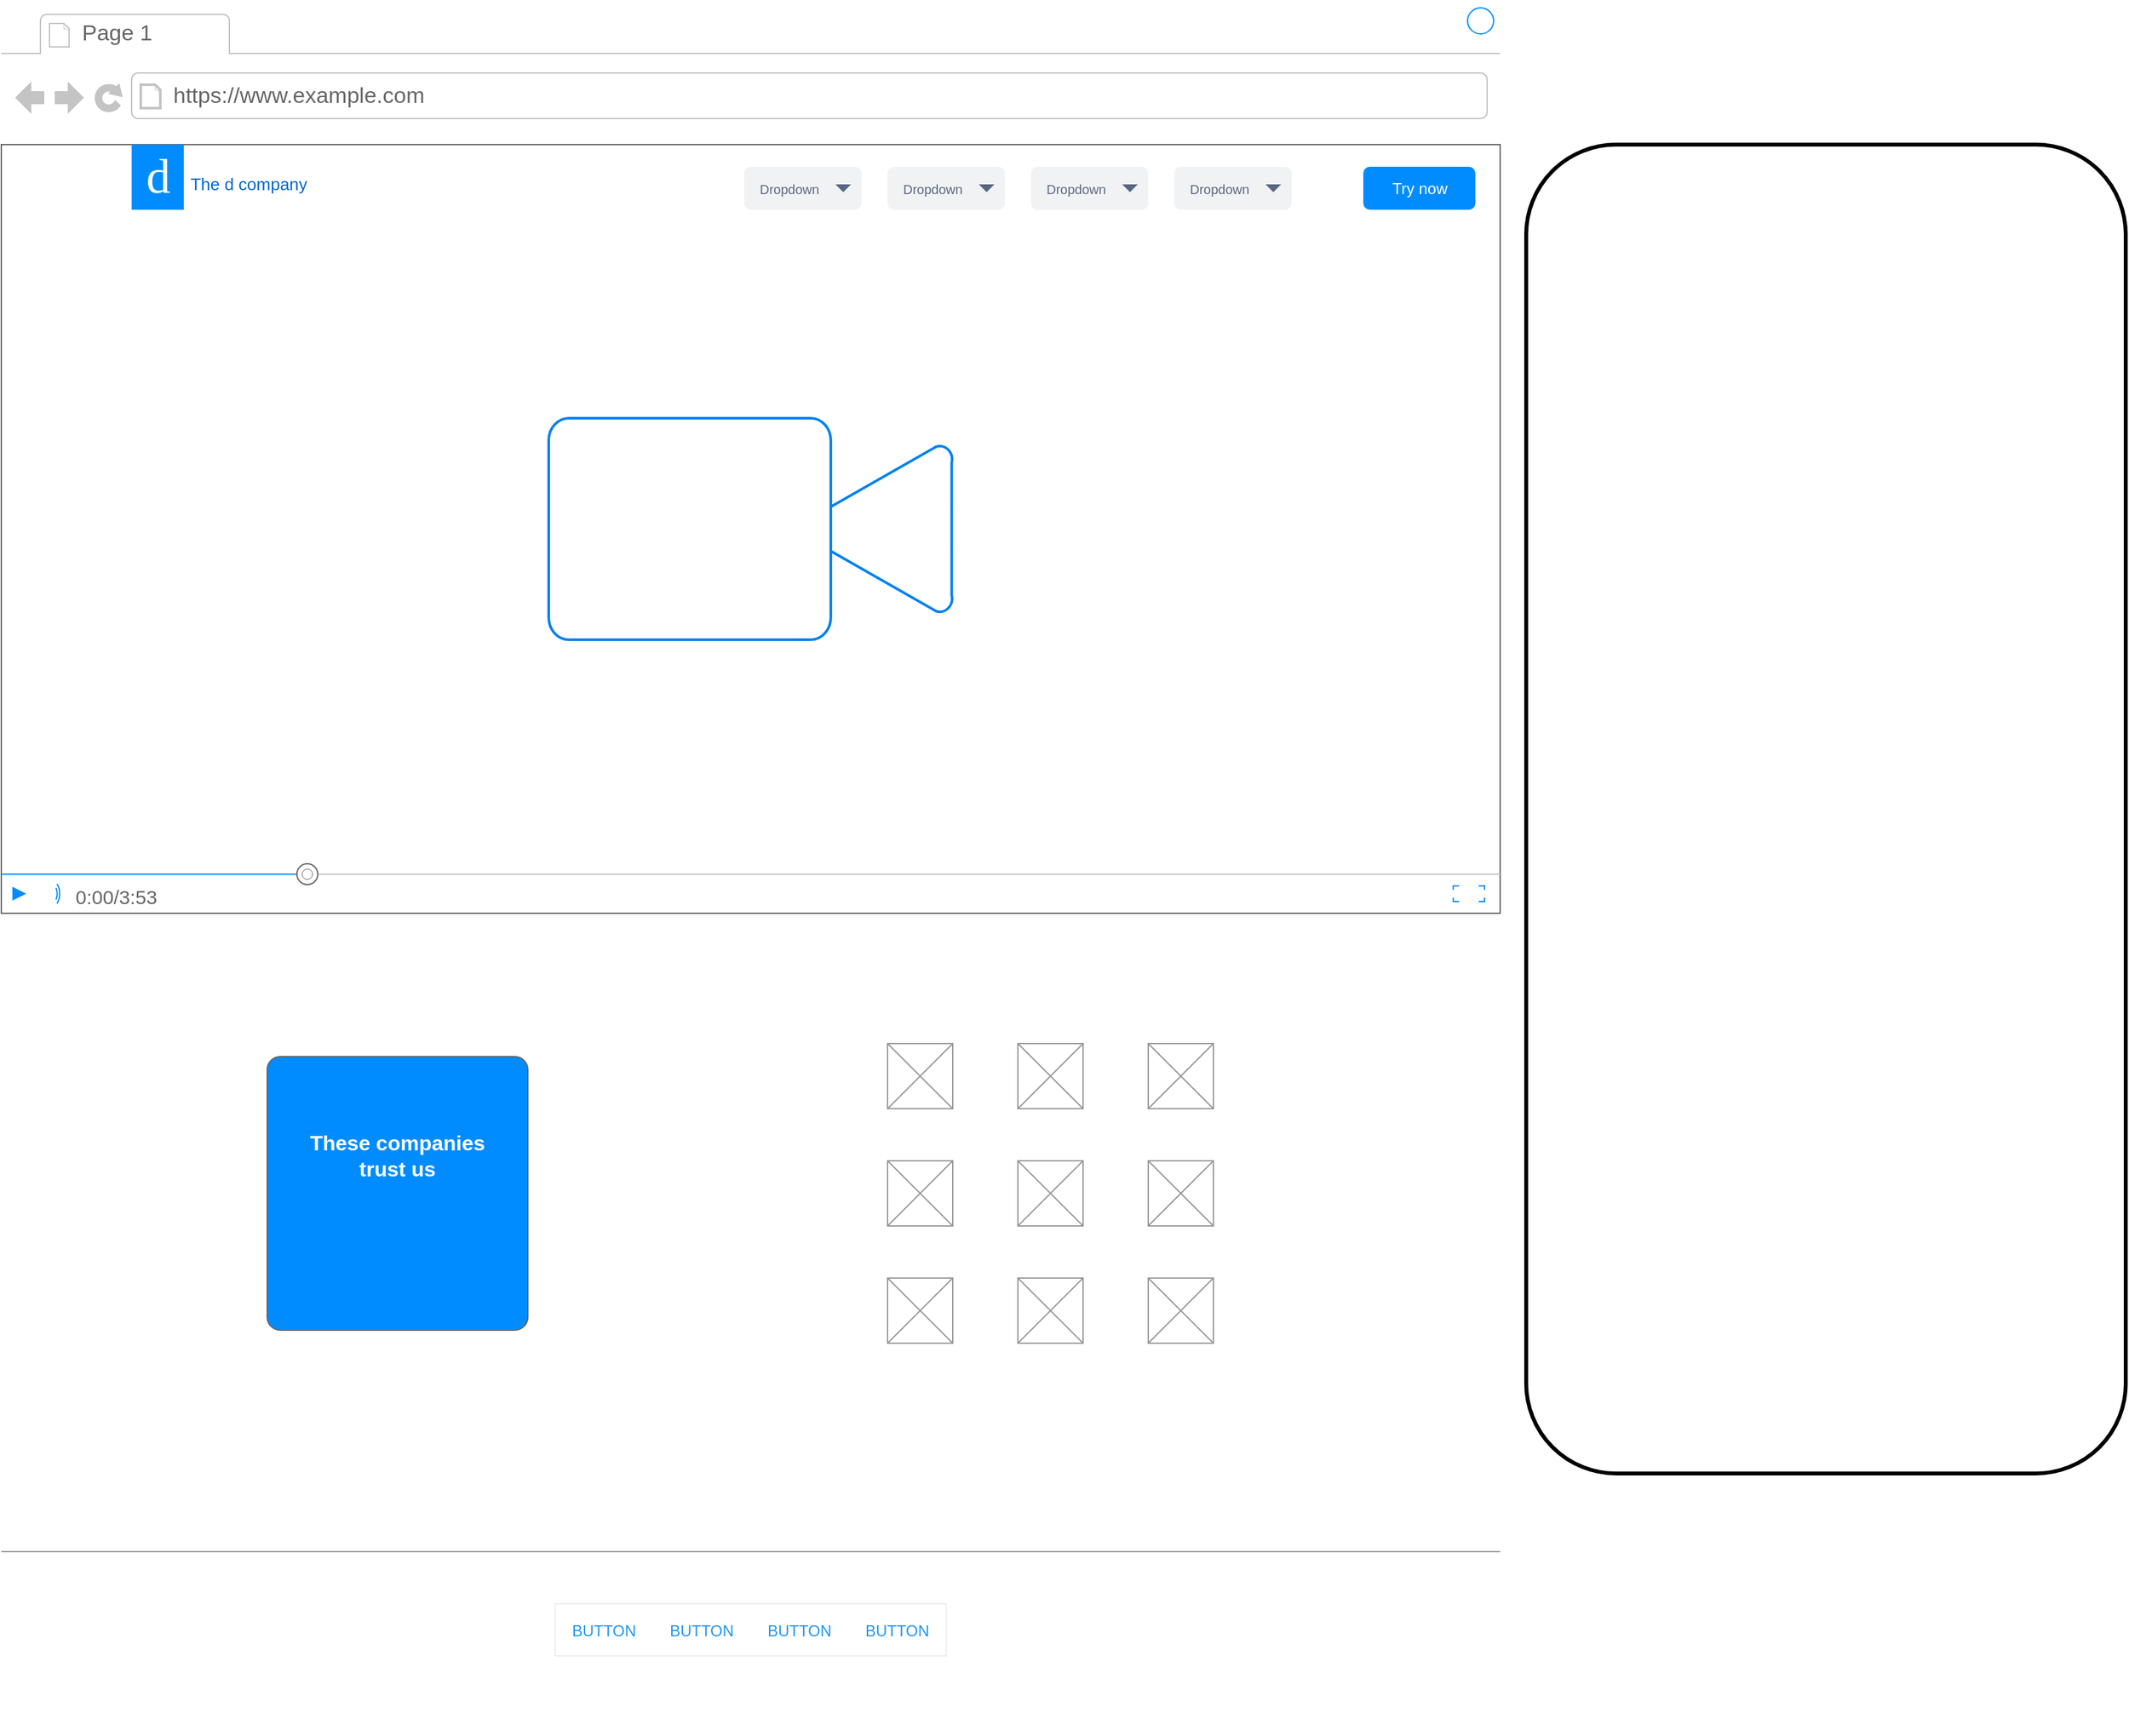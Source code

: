 <mxfile version="20.5.1" type="github">
  <diagram id="piDafpqhtRUU5qUU-vj8" name="Page-1">
    <mxGraphModel dx="2062" dy="1065" grid="1" gridSize="10" guides="1" tooltips="1" connect="1" arrows="1" fold="1" page="1" pageScale="1" pageWidth="827" pageHeight="1169" math="0" shadow="0">
      <root>
        <mxCell id="0" />
        <mxCell id="1" parent="0" />
        <mxCell id="8962rQQDY3VNNf6We3Pp-1" value="" style="strokeWidth=1;shadow=0;dashed=0;align=center;html=1;shape=mxgraph.mockup.containers.browserWindow;rSize=0;strokeColor2=#008cff;strokeColor3=#c4c4c4;mainText=,;recursiveResize=0;strokeColor=#FFFFFF;fontColor=#FFFFFF;" parent="1" vertex="1">
          <mxGeometry x="10" y="10" width="1150" height="1330" as="geometry" />
        </mxCell>
        <mxCell id="8962rQQDY3VNNf6We3Pp-2" value="Page 1" style="strokeWidth=1;shadow=0;dashed=0;align=center;html=1;shape=mxgraph.mockup.containers.anchor;fontSize=17;fontColor=#666666;align=left;" parent="8962rQQDY3VNNf6We3Pp-1" vertex="1">
          <mxGeometry x="60" y="12" width="110" height="26" as="geometry" />
        </mxCell>
        <mxCell id="8962rQQDY3VNNf6We3Pp-3" value="https://www.example.com" style="strokeWidth=1;shadow=0;dashed=0;align=center;html=1;shape=mxgraph.mockup.containers.anchor;rSize=0;fontSize=17;fontColor=#666666;align=left;" parent="8962rQQDY3VNNf6We3Pp-1" vertex="1">
          <mxGeometry x="130" y="60" width="250" height="26" as="geometry" />
        </mxCell>
        <mxCell id="8962rQQDY3VNNf6We3Pp-4" value="" style="verticalLabelPosition=bottom;shadow=0;dashed=0;align=center;html=1;verticalAlign=top;strokeWidth=1;shape=mxgraph.mockup.containers.videoPlayer;strokeColor=#666666;strokeColor2=#008cff;strokeColor3=#c4c4c4;textColor=#666666;fillColor2=#008cff;barHeight=30;barPos=20;" parent="8962rQQDY3VNNf6We3Pp-1" vertex="1">
          <mxGeometry y="110" width="1150" height="590" as="geometry" />
        </mxCell>
        <mxCell id="8962rQQDY3VNNf6We3Pp-6" value="Dropdown" style="rounded=1;fillColor=#F1F2F4;strokeColor=none;html=1;fontColor=#596780;align=left;fontSize=10;spacingLeft=10" parent="8962rQQDY3VNNf6We3Pp-1" vertex="1">
          <mxGeometry x="900" y="127" width="90" height="33" as="geometry" />
        </mxCell>
        <mxCell id="8962rQQDY3VNNf6We3Pp-7" value="" style="shape=triangle;direction=south;fillColor=#596780;strokeColor=none;html=1" parent="8962rQQDY3VNNf6We3Pp-6" vertex="1">
          <mxGeometry x="1" y="0.5" width="12" height="6" relative="1" as="geometry">
            <mxPoint x="-20" y="-3" as="offset" />
          </mxGeometry>
        </mxCell>
        <mxCell id="8962rQQDY3VNNf6We3Pp-8" value="Dropdown" style="rounded=1;fillColor=#F1F2F4;strokeColor=none;html=1;fontColor=#596780;align=left;fontSize=10;spacingLeft=10" parent="8962rQQDY3VNNf6We3Pp-1" vertex="1">
          <mxGeometry x="790" y="127" width="90" height="33" as="geometry" />
        </mxCell>
        <mxCell id="8962rQQDY3VNNf6We3Pp-9" value="" style="shape=triangle;direction=south;fillColor=#596780;strokeColor=none;html=1" parent="8962rQQDY3VNNf6We3Pp-8" vertex="1">
          <mxGeometry x="1" y="0.5" width="12" height="6" relative="1" as="geometry">
            <mxPoint x="-20" y="-3" as="offset" />
          </mxGeometry>
        </mxCell>
        <mxCell id="8962rQQDY3VNNf6We3Pp-10" value="Dropdown" style="rounded=1;fillColor=#F1F2F4;strokeColor=none;html=1;fontColor=#596780;align=left;fontSize=10;spacingLeft=10" parent="8962rQQDY3VNNf6We3Pp-1" vertex="1">
          <mxGeometry x="680" y="127" width="90" height="33" as="geometry" />
        </mxCell>
        <mxCell id="8962rQQDY3VNNf6We3Pp-11" value="" style="shape=triangle;direction=south;fillColor=#596780;strokeColor=none;html=1" parent="8962rQQDY3VNNf6We3Pp-10" vertex="1">
          <mxGeometry x="1" y="0.5" width="12" height="6" relative="1" as="geometry">
            <mxPoint x="-20" y="-3" as="offset" />
          </mxGeometry>
        </mxCell>
        <mxCell id="8962rQQDY3VNNf6We3Pp-12" value="Dropdown" style="rounded=1;fillColor=#F1F2F4;strokeColor=none;html=1;fontColor=#596780;align=left;fontSize=10;spacingLeft=10" parent="8962rQQDY3VNNf6We3Pp-1" vertex="1">
          <mxGeometry x="570" y="127" width="90" height="33" as="geometry" />
        </mxCell>
        <mxCell id="8962rQQDY3VNNf6We3Pp-13" value="" style="shape=triangle;direction=south;fillColor=#596780;strokeColor=none;html=1" parent="8962rQQDY3VNNf6We3Pp-12" vertex="1">
          <mxGeometry x="1" y="0.5" width="12" height="6" relative="1" as="geometry">
            <mxPoint x="-20" y="-3" as="offset" />
          </mxGeometry>
        </mxCell>
        <mxCell id="8962rQQDY3VNNf6We3Pp-14" value="Try now" style="rounded=1;align=center;strokeColor=none;html=1;fontColor=#ffffff;fontSize=12;fillColor=#008CFF;" parent="8962rQQDY3VNNf6We3Pp-1" vertex="1">
          <mxGeometry x="1045" y="127" width="86" height="33" as="geometry" />
        </mxCell>
        <mxCell id="8962rQQDY3VNNf6We3Pp-16" value="The d company" style="text;html=1;strokeColor=none;fillColor=none;align=center;verticalAlign=middle;whiteSpace=wrap;rounded=0;fontSize=13;fontColor=#0066CC;" parent="8962rQQDY3VNNf6We3Pp-1" vertex="1">
          <mxGeometry x="140" y="130" width="100" height="20" as="geometry" />
        </mxCell>
        <mxCell id="8962rQQDY3VNNf6We3Pp-17" value="" style="html=1;verticalLabelPosition=bottom;align=center;labelBackgroundColor=#ffffff;verticalAlign=top;strokeWidth=2;strokeColor=#0080F0;shadow=0;dashed=0;shape=mxgraph.ios7.icons.video_conversation;fontSize=13;fontColor=#0066CC;" parent="8962rQQDY3VNNf6We3Pp-1" vertex="1">
          <mxGeometry x="420" y="320" width="310" height="170" as="geometry" />
        </mxCell>
        <mxCell id="8962rQQDY3VNNf6We3Pp-18" value="" style="verticalLabelPosition=bottom;shadow=0;dashed=0;align=center;html=1;verticalAlign=top;strokeWidth=1;shape=mxgraph.mockup.graphics.simpleIcon;strokeColor=#999999;fontSize=13;fontColor=#0066CC;" parent="8962rQQDY3VNNf6We3Pp-1" vertex="1">
          <mxGeometry x="680" y="800" width="50" height="50" as="geometry" />
        </mxCell>
        <mxCell id="8962rQQDY3VNNf6We3Pp-19" value="" style="verticalLabelPosition=bottom;shadow=0;dashed=0;align=center;html=1;verticalAlign=top;strokeWidth=1;shape=mxgraph.mockup.graphics.simpleIcon;strokeColor=#999999;fontSize=13;fontColor=#0066CC;" parent="8962rQQDY3VNNf6We3Pp-1" vertex="1">
          <mxGeometry x="780" y="800" width="50" height="50" as="geometry" />
        </mxCell>
        <mxCell id="8962rQQDY3VNNf6We3Pp-20" value="" style="verticalLabelPosition=bottom;shadow=0;dashed=0;align=center;html=1;verticalAlign=top;strokeWidth=1;shape=mxgraph.mockup.graphics.simpleIcon;strokeColor=#999999;fontSize=13;fontColor=#0066CC;" parent="8962rQQDY3VNNf6We3Pp-1" vertex="1">
          <mxGeometry x="880" y="800" width="50" height="50" as="geometry" />
        </mxCell>
        <mxCell id="8962rQQDY3VNNf6We3Pp-21" value="" style="verticalLabelPosition=bottom;shadow=0;dashed=0;align=center;html=1;verticalAlign=top;strokeWidth=1;shape=mxgraph.mockup.graphics.simpleIcon;strokeColor=#999999;fontSize=13;fontColor=#0066CC;" parent="8962rQQDY3VNNf6We3Pp-1" vertex="1">
          <mxGeometry x="680" y="890" width="50" height="50" as="geometry" />
        </mxCell>
        <mxCell id="8962rQQDY3VNNf6We3Pp-22" value="" style="verticalLabelPosition=bottom;shadow=0;dashed=0;align=center;html=1;verticalAlign=top;strokeWidth=1;shape=mxgraph.mockup.graphics.simpleIcon;strokeColor=#999999;fontSize=13;fontColor=#0066CC;" parent="8962rQQDY3VNNf6We3Pp-1" vertex="1">
          <mxGeometry x="780" y="890" width="50" height="50" as="geometry" />
        </mxCell>
        <mxCell id="8962rQQDY3VNNf6We3Pp-23" value="" style="verticalLabelPosition=bottom;shadow=0;dashed=0;align=center;html=1;verticalAlign=top;strokeWidth=1;shape=mxgraph.mockup.graphics.simpleIcon;strokeColor=#999999;fontSize=13;fontColor=#0066CC;" parent="8962rQQDY3VNNf6We3Pp-1" vertex="1">
          <mxGeometry x="880" y="890" width="50" height="50" as="geometry" />
        </mxCell>
        <mxCell id="8962rQQDY3VNNf6We3Pp-24" value="" style="verticalLabelPosition=bottom;shadow=0;dashed=0;align=center;html=1;verticalAlign=top;strokeWidth=1;shape=mxgraph.mockup.graphics.simpleIcon;strokeColor=#999999;fontSize=13;fontColor=#0066CC;" parent="8962rQQDY3VNNf6We3Pp-1" vertex="1">
          <mxGeometry x="680" y="980" width="50" height="50" as="geometry" />
        </mxCell>
        <mxCell id="8962rQQDY3VNNf6We3Pp-25" value="" style="verticalLabelPosition=bottom;shadow=0;dashed=0;align=center;html=1;verticalAlign=top;strokeWidth=1;shape=mxgraph.mockup.graphics.simpleIcon;strokeColor=#999999;fontSize=13;fontColor=#0066CC;" parent="8962rQQDY3VNNf6We3Pp-1" vertex="1">
          <mxGeometry x="780" y="980" width="50" height="50" as="geometry" />
        </mxCell>
        <mxCell id="8962rQQDY3VNNf6We3Pp-26" value="" style="verticalLabelPosition=bottom;shadow=0;dashed=0;align=center;html=1;verticalAlign=top;strokeWidth=1;shape=mxgraph.mockup.graphics.simpleIcon;strokeColor=#999999;fontSize=13;fontColor=#0066CC;" parent="8962rQQDY3VNNf6We3Pp-1" vertex="1">
          <mxGeometry x="880" y="980" width="50" height="50" as="geometry" />
        </mxCell>
        <mxCell id="8962rQQDY3VNNf6We3Pp-27" value="" style="strokeWidth=1;shadow=0;dashed=0;align=center;html=1;shape=mxgraph.mockup.buttons.multiButton;fillColor=#008cff;strokeColor=#666666;mainText=;subText=;fontSize=13;fontColor=#0066CC;" parent="8962rQQDY3VNNf6We3Pp-1" vertex="1">
          <mxGeometry x="204" y="810" width="200" height="210" as="geometry" />
        </mxCell>
        <mxCell id="8962rQQDY3VNNf6We3Pp-28" value="These companies&lt;br&gt;trust us" style="strokeWidth=1;shadow=0;dashed=0;align=center;html=1;shape=mxgraph.mockup.anchor;fontSize=16;fontColor=#ffffff;fontStyle=1;whiteSpace=wrap;" parent="8962rQQDY3VNNf6We3Pp-27" vertex="1">
          <mxGeometry y="33.6" width="200" height="84" as="geometry" />
        </mxCell>
        <mxCell id="8962rQQDY3VNNf6We3Pp-29" value="" style="strokeWidth=1;shadow=0;dashed=0;align=center;html=1;shape=mxgraph.mockup.anchor;fontSize=12;fontColor=#ffffff;fontStyle=1;whiteSpace=wrap;" parent="8962rQQDY3VNNf6We3Pp-27" vertex="1">
          <mxGeometry y="126" width="200" height="42" as="geometry" />
        </mxCell>
        <mxCell id="8962rQQDY3VNNf6We3Pp-35" value="" style="verticalLabelPosition=bottom;shadow=0;dashed=0;align=center;html=1;verticalAlign=top;strokeWidth=1;shape=mxgraph.mockup.markup.line;strokeColor=#999999;fillColor=#008CFF;fontSize=13;fontColor=#0066CC;" parent="8962rQQDY3VNNf6We3Pp-1" vertex="1">
          <mxGeometry y="1180" width="1150" height="20" as="geometry" />
        </mxCell>
        <mxCell id="8962rQQDY3VNNf6We3Pp-30" value="" style="shape=rect;fillColor=#ffffff;strokeColor=#eeeeee;shadow=0;fontSize=13;fontColor=#0066CC;" parent="8962rQQDY3VNNf6We3Pp-1" vertex="1">
          <mxGeometry x="425" y="1230" width="300" height="40" as="geometry" />
        </mxCell>
        <mxCell id="8962rQQDY3VNNf6We3Pp-31" value="BUTTON" style="shape=rect;strokeColor=none;fillColor=none;fontSize=12;fontColor=#2196F3;dashed=0;" parent="8962rQQDY3VNNf6We3Pp-30" vertex="1">
          <mxGeometry width="75" height="40" as="geometry" />
        </mxCell>
        <mxCell id="8962rQQDY3VNNf6We3Pp-32" value="BUTTON" style="shape=rect;strokeColor=none;fillColor=none;fontSize=12;fontColor=#2196F3;dashed=0;" parent="8962rQQDY3VNNf6We3Pp-30" vertex="1">
          <mxGeometry x="75" width="75" height="40" as="geometry" />
        </mxCell>
        <mxCell id="8962rQQDY3VNNf6We3Pp-33" value="BUTTON" style="shape=rect;strokeColor=none;fillColor=none;fontSize=12;fontColor=#2196F3;dashed=0;" parent="8962rQQDY3VNNf6We3Pp-30" vertex="1">
          <mxGeometry x="150" width="75" height="40" as="geometry" />
        </mxCell>
        <mxCell id="8962rQQDY3VNNf6We3Pp-34" value="BUTTON" style="shape=rect;strokeColor=none;fillColor=none;fontSize=12;fontColor=#2196F3;dashed=0;" parent="8962rQQDY3VNNf6We3Pp-30" vertex="1">
          <mxGeometry x="225" width="75" height="40" as="geometry" />
        </mxCell>
        <mxCell id="8962rQQDY3VNNf6We3Pp-36" value="" style="shape=image;html=1;verticalAlign=top;verticalLabelPosition=bottom;labelBackgroundColor=#ffffff;imageAspect=0;aspect=fixed;image=https://cdn3.iconfinder.com/data/icons/peelicons-vol-1/50/LinkedIn-128.png;fillColor=#008CFF;fontSize=13;fontColor=#0066CC;" parent="8962rQQDY3VNNf6We3Pp-1" vertex="1">
          <mxGeometry x="870" y="1235" width="30" height="30" as="geometry" />
        </mxCell>
        <mxCell id="8962rQQDY3VNNf6We3Pp-37" value="" style="shape=image;html=1;verticalAlign=top;verticalLabelPosition=bottom;labelBackgroundColor=#ffffff;imageAspect=0;aspect=fixed;image=https://cdn3.iconfinder.com/data/icons/peelicons-vol-1/50/Facebook-128.png;fillColor=#008CFF;fontSize=13;fontColor=#0066CC;" parent="8962rQQDY3VNNf6We3Pp-1" vertex="1">
          <mxGeometry x="920" y="1235" width="30" height="30" as="geometry" />
        </mxCell>
        <mxCell id="8962rQQDY3VNNf6We3Pp-38" value="" style="shape=image;html=1;verticalAlign=top;verticalLabelPosition=bottom;labelBackgroundColor=#ffffff;imageAspect=0;aspect=fixed;image=https://cdn3.iconfinder.com/data/icons/peelicons-vol-1/50/Twitter-128.png;fillColor=#008CFF;fontSize=13;fontColor=#0066CC;" parent="8962rQQDY3VNNf6We3Pp-1" vertex="1">
          <mxGeometry x="970" y="1235" width="30" height="30" as="geometry" />
        </mxCell>
        <mxCell id="seymav8gBYocV3_De4xC-2" value="d" style="text;html=1;align=center;verticalAlign=middle;resizable=0;points=[];autosize=1;fontSize=37;fontFamily=Tahoma;fillColor=#008CFF;fontColor=#FFFFFF;" parent="8962rQQDY3VNNf6We3Pp-1" vertex="1">
          <mxGeometry x="100" y="110" width="40" height="50" as="geometry" />
        </mxCell>
        <object label="" DiscordApp="957107866324570153" id="Vnu6diiviEGlQfB0yTXM-1">
          <mxCell style="whiteSpace=wrap;html=1;perimeterSpacing=15;rounded=1;strokeWidth=3;&#xa;/**&#xa; * Name:        DiscordIntegrator&#xa; * Author:      KockaAdmiralac &lt;wikia@kocka.tech&gt;&#xa; * Description: Allows intergration with Discord [https://discord.com]&#xa; */&#xa;(function() {&#xa;    &#39;use strict&#39;;&#xa;    var mconfig = mw.config.get([&#xa;        &#39;wgContentLanguage&#39;,&#xa;        &#39;wgUserLanguage&#39;,&#xa;        &#39;wgUserName&#39;&#xa;    ]);&#xa;    if (window.DiscordIntegratorLoaded) {&#xa;        return;&#xa;    }&#xa;    window.DiscordIntegratorLoaded = true;&#xa;    /**&#xa;     * Main object&#xa;     * @static&#xa;     */&#xa;    var DiscordIntegrator = {&#xa;        /**&#xa;         * Configuration for the plugin&#xa;         * @property config&#xa;         * @type {Object}&#xa;         */&#xa;        config: (window.DiscordIntegratorConfig || {}).siderail || {},&#xa;        /**&#xa;         * Preloads translations.&#xa;         */&#xa;        imported: function(i18n) {&#xa;            $.when(&#xa;                window.dev.i18n.loadMessages(&#39;DiscordIntegrator&#39;, {&#xa;                    cacheVersion: 3&#xa;                }),&#xa;                mw.loader.using(&#39;mediawiki.api&#39;)&#xa;            ).then($.proxy(this.preload, this));&#xa;        },&#xa;        /**&#xa;         * Preload resources&#xa;         */&#xa;        preload: function(i18n) {&#xa;            this.i18n = i18n;&#xa;            mw.hook(&#39;wikipage.content&#39;).add($.proxy(this.insertToContent, this));&#xa;            this.api = new mw.Api();&#xa;            this.api.get({&#xa;                action: &#39;query&#39;,&#xa;                meta: &#39;allmessages&#39;,&#xa;                ammessages: [&#xa;                    &#39;id&#39;,&#xa;                    &#39;title&#39;,&#xa;                    &#39;moduleHeight&#39;,&#xa;                    &#39;theme&#39;,&#xa;                    &#39;width&#39;,&#xa;                    &#39;height&#39;,&#xa;                    &#39;text&#39;,&#xa;                    &#39;logged-in&#39;,&#xa;                    &#39;footer&#39;,&#xa;                    &#39;username&#39;&#xa;                ].map(function(el) {&#xa;                    return &#39;Custom-DiscordIntegrator-config-&#39; + el;&#xa;                }).join(&#39;|&#39;),&#xa;                amlang: mconfig.wgUserLanguage === &#39;qqx&#39; ?&#xa;                    mconfig.wgContentLanguage :&#xa;                    mconfig.wgUserLanguage,&#xa;                uselang: &#39;content&#39;, // T97096&#xa;                smaxage: 300,&#xa;                maxage: 300&#xa;            }).done($.proxy(function(d) {&#xa;                if (!d.error) {&#xa;                    d.query.allmessages.forEach(function(el) {&#xa;                        if(el[&#39;*&#39;]) {&#xa;                            this.config[el.name.substring(32)] = el[&#39;*&#39;];&#xa;                        }&#xa;                    }, this);&#xa;                    this._loading = 0;&#xa;                    [&#39;text&#39;, &#39;title&#39;, &#39;footer&#39;].forEach(this.parse, this);&#xa;                    if (this._loading === 0) {&#xa;                        this.init();&#xa;                    }&#xa;                }&#xa;            }, this));&#xa;        },&#xa;        /**&#xa;         * Parse the configuration that needs to be parsed&#xa;         */&#xa;        parse: function(msg) {&#xa;            if (this.config[msg]) {&#xa;                ++this._loading;&#xa;                this.api.get({&#xa;                    action: &#39;parse&#39;,&#xa;                    text: this.config[msg]&#xa;                }).done($.proxy(function(d) {&#xa;                    if (!d.error) {&#xa;                        this.config[msg] = d.parse.text[&#39;*&#39;];&#xa;                        if (--this._loading === 0) {&#xa;                            this.init();&#xa;                        }&#xa;                    }&#xa;                }, this));&#xa;            }&#xa;        },&#xa;        /**&#xa;         * Initializing&#xa;         */&#xa;        init: function() {&#xa;            if (this.config.id &amp;&amp; $(&#39;#WikiaRail&#39;).length &gt; 0) {&#xa;                var clas = $(&#39;#WikiaRail&#39;).attr(&#39;class&#39;);&#xa;                if (clas) {&#xa;                    var classSplit = clas.split(/\s+/);&#xa;                    if (classSplit.indexOf(&#39;loaded&#39;) === -1 &amp;&amp; classSplit.indexOf(&#39;is-ready&#39;) === -1) {&#xa;                        $(&#39;#WikiaRail&#39;).on(&#39;afterLoad.rail&#39;, $.proxy(this.insertToSiderail, this));&#xa;                    } else {&#xa;                        this.insertToSiderail();&#xa;                    }&#xa;                } else {&#xa;                    this.insertToSiderail();&#xa;                }&#xa;            }&#xa;        },&#xa;        /**&#xa;         * Inserting the widget to siderail&#xa;         */&#xa;        insertToSiderail: function() {&#xa;            var filter = $(&#39;#top-right-boxad-wrapper, #top-boxad-wrapper, #NATIVE_TABOOLA_RAIL, .content-review-module&#39;).last();&#xa;            // TODO: Insert some user configuration here&#xa;            var el = $(&#39;&lt;div&gt;&#39;, { class: &#39;DiscordIntegratorModule rail-module&#39; });&#xa;            if (this.config.title) {&#xa;                el.append(&#xa;                    $(&#39;&lt;h2&gt;&#39;, {&#xa;                        &#39;class&#39;: &#39;activity-heading&#39;,&#xa;                        html: this.config.title.trim()&#xa;                    })&#xa;                );&#xa;            }&#xa;            if (this.config.text) {&#xa;                el.append(&#xa;                    $(&#39;&lt;p&gt;&#39;, {&#xa;                        id: &#39;DiscordIntegratorModuleText&#39;,&#xa;                        html: this.config.text&#xa;                    })&#xa;                );&#xa;            }&#xa;            el.append(this.generateContent(this.config));&#xa;            if (this.config.footer) {&#xa;                el.append(&#xa;                    $(&#39;&lt;p&gt;&#39;, {&#xa;                        id: &#39;DiscordIntegratorModuleFooter&#39;,&#xa;                        html: this.config.footer&#xa;                    })&#xa;                );&#xa;            }&#xa;            if (filter.length &gt; 0) {&#xa;                el.insertAfter(filter);&#xa;            } else {&#xa;                $(&#39;#WikiaRail&#39;).prepend(el);&#xa;            }&#xa;            if (this.config.moduleHeight) {&#xa;                mw.util.addCSS(&#39;.DiscordIntegratorModule { height: &#39; + Number(this.config.moduleHeight) + &#39;px; }&#39;);&#xa;            }&#xa;            mw.hook(&#39;DiscordIntegrator.added&#39;).fire(el);&#xa;        },&#xa;        /**&#xa;         * Finding the designated places in content&#xa;         * in which to place the widget and placing it&#xa;         */&#xa;        insertToContent: function($content) {&#xa;            $content.find(&#39;.DiscordIntegrator:not(.loaded)&#39;).each($.proxy(function(cabbage, el) {&#xa;                el = $(el);&#xa;                el.html(this.generateContent(el.data()))&#xa;                  .addClass(&#39;loaded&#39;);&#xa;            }, this));&#xa;        },&#xa;        /**&#xa;         * Determines the theme of the widget.&#xa;         * @param {string} config Configured theme&#xa;         * @return {string} &#39;light&#39; or &#39;dark&#39; depending on the wiki theme and configuration&#xa;         */&#xa;        determineTheme: function(config) {&#xa;            // If explicitly configured to light or dark.&#xa;            if (config === &#39;dark&#39;) {&#xa;                return &#39;dark&#39;;&#xa;            }&#xa;            if (config === &#39;light&#39;) {&#xa;                return &#39;light&#39;;&#xa;            }&#xa;            // If not configured, and the current FandomDesktop theme is set.&#xa;            if ($(&#39;body&#39;).hasClass(&#39;theme-fandomdesktop-light&#39;)) {&#xa;                return &#39;light&#39;;&#xa;            }&#xa;            if ($(&#39;body&#39;).hasClass(&#39;theme-fandomdesktop-dark&#39;)) {&#xa;                return &#39;dark&#39;;&#xa;            }&#xa;            // Otherwise, default to dark.&#xa;            return &#39;dark&#39;;&#xa;        },&#xa;        /**&#xa;         * Generating widget content from an object&#xa;         * @return {string} Content of the widget&#xa;         */&#xa;        generateContent: function(config) {&#xa;            if (!config.id || !String(config.id).match(/\d{17,19}/)) {&#xa;                return this.i18n.msg(&#39;error&#39;).parse();&#xa;            }&#xa;            if (&#xa;                (&#xa;                    config.loggedIn === true ||&#xa;                    Boolean(config[&#39;logged-in&#39;]) === true &amp;&amp;&#xa;                    config[&#39;logged-in&#39;] !== &#39;false&#39; &amp;&amp;&#xa;                    config[&#39;logged-in&#39;] !== &#39;{{{loggedIn}}}&#39;&#xa;                ) &amp;&amp; !mconfig.wgUserName&#xa;            ) {&#xa;                return this.i18n.msg(&#39;login&#39;).parse();&#xa;            }&#xa;            var username = config.username === &#39;@disabled&#39; ?&#xa;                 &#39;&#39; :&#xa;                 config.username === &#39;@function&#39; &amp;&amp;&#xa;                 typeof window.DiscordIntegratorGetUsername === &#39;function&#39; ?&#xa;                     window.DiscordIntegratorGetUsername() :&#xa;                     config.username || mconfig.wgUserName;&#xa;            return mw.html.element(&#39;iframe&#39;, {&#xa;                src: &#39;https://discord.com/widget?id=&#39; + config.id +&#xa;                     &#39;&amp;theme=&#39; + this.determineTheme(config.theme) +&#xa;                     &#39;&amp;username=&#39; + encodeURIComponent(username),&#xa;                width: config.width || &#39;100%&#39;,&#xa;                height: config.height || &#39;400px&#39;,&#xa;                allowtransparency: &#39;true&#39;,&#xa;                frameborder: &#39;0&#39;,&#xa;                title: this.i18n.msg(&#39;title&#39;).plain()&#xa;            });&#xa;        }&#xa;    };&#xa;    importArticle({&#xa;        type: &#39;script&#39;,&#xa;        article: &#39;u:dev:MediaWiki:I18n-js/code.js&#39;&#xa;    }).then($.proxy(DiscordIntegrator.imported, DiscordIntegrator));&#xa;})();enumerate=0;" vertex="1" parent="1">
            <mxGeometry x="1180" y="120" width="460" height="1020" as="geometry" />
          </mxCell>
        </object>
      </root>
    </mxGraphModel>
  </diagram>
</mxfile>
